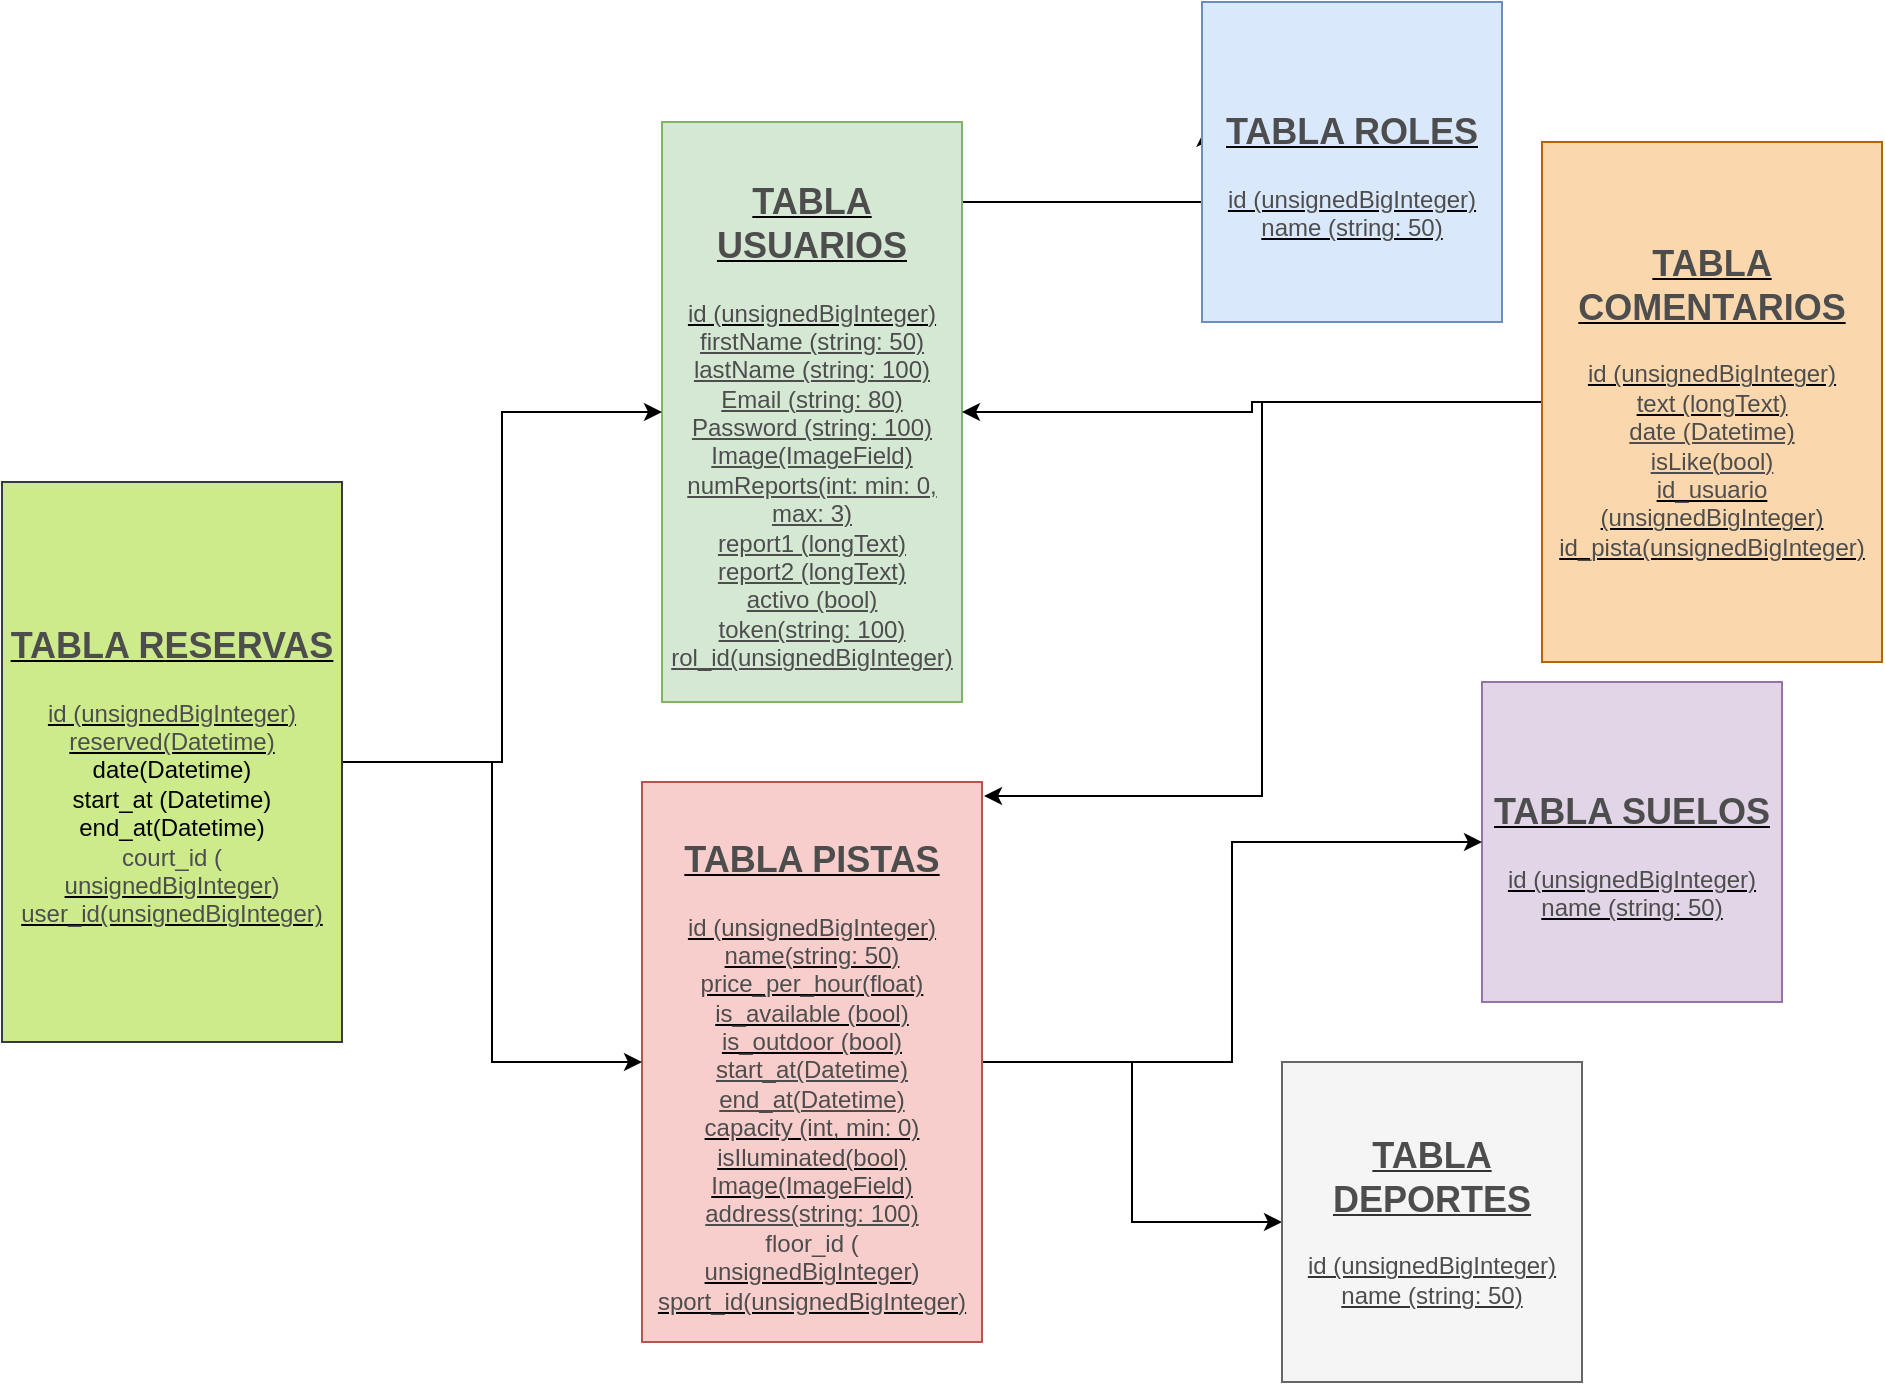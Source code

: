 <mxfile version="17.1.2" type="github">
  <diagram id="4LJdHv9ZE5ONTMAVWfWZ" name="Relaciones">
    <mxGraphModel dx="1730" dy="1622" grid="1" gridSize="10" guides="1" tooltips="1" connect="1" arrows="1" fold="1" page="1" pageScale="1" pageWidth="827" pageHeight="1169" math="0" shadow="0">
      <root>
        <mxCell id="0" />
        <mxCell id="1" parent="0" />
        <mxCell id="NLtDZFDJUNt6tNg1YdRj-9" style="edgeStyle=orthogonalEdgeStyle;rounded=0;orthogonalLoop=1;jettySize=auto;html=1;entryX=0.011;entryY=0.396;entryDx=0;entryDy=0;entryPerimeter=0;fontFamily=Helvetica;fontColor=#4D4D4D;" parent="1" source="NLtDZFDJUNt6tNg1YdRj-2" target="NLtDZFDJUNt6tNg1YdRj-4" edge="1">
          <mxGeometry relative="1" as="geometry">
            <Array as="points">
              <mxPoint x="180" y="80" />
              <mxPoint x="180" y="80" />
            </Array>
          </mxGeometry>
        </mxCell>
        <mxCell id="NLtDZFDJUNt6tNg1YdRj-2" value="&lt;h2&gt;&lt;u&gt;&lt;font color=&quot;#4d4d4d&quot;&gt;TABLA USUARIOS&lt;/font&gt;&lt;/u&gt;&lt;/h2&gt;&lt;div&gt;&lt;u&gt;&lt;font color=&quot;#4d4d4d&quot;&gt;id (unsignedBigInteger)&lt;/font&gt;&lt;/u&gt;&lt;/div&gt;&lt;div&gt;&lt;font color=&quot;#4d4d4d&quot;&gt;&lt;u&gt;firstName (string: 50)&lt;/u&gt;&lt;/font&gt;&lt;/div&gt;&lt;div&gt;&lt;u style=&quot;color: rgb(77 , 77 , 77)&quot;&gt;lastName (string: 100)&lt;/u&gt;&lt;font color=&quot;#4d4d4d&quot;&gt;&lt;u&gt;&lt;br&gt;&lt;/u&gt;&lt;/font&gt;&lt;/div&gt;&lt;div&gt;&lt;u style=&quot;color: rgb(77 , 77 , 77)&quot;&gt;Email (string: 80)&lt;/u&gt;&lt;u style=&quot;color: rgb(77 , 77 , 77)&quot;&gt;&lt;br&gt;&lt;/u&gt;&lt;/div&gt;&lt;div&gt;&lt;u style=&quot;color: rgb(77 , 77 , 77)&quot;&gt;Password (string: 100)&lt;/u&gt;&lt;/div&gt;&lt;div&gt;&lt;u style=&quot;color: rgb(77 , 77 , 77)&quot;&gt;Image(ImageField)&lt;/u&gt;&lt;u style=&quot;color: rgb(77 , 77 , 77)&quot;&gt;&lt;br&gt;&lt;/u&gt;&lt;/div&gt;&lt;div&gt;&lt;u style=&quot;color: rgb(77 , 77 , 77)&quot;&gt;numReports(int: min: 0, max: 3)&lt;/u&gt;&lt;u style=&quot;color: rgb(77 , 77 , 77)&quot;&gt;&lt;br&gt;&lt;/u&gt;&lt;/div&gt;&lt;div&gt;&lt;u style=&quot;color: rgb(77 , 77 , 77)&quot;&gt;report1 (longText)&lt;/u&gt;&lt;u style=&quot;color: rgb(77 , 77 , 77)&quot;&gt;&lt;br&gt;&lt;/u&gt;&lt;/div&gt;&lt;div&gt;&lt;u style=&quot;color: rgb(77 , 77 , 77)&quot;&gt;report2 (longText)&lt;/u&gt;&lt;u style=&quot;color: rgb(77 , 77 , 77)&quot;&gt;&lt;br&gt;&lt;/u&gt;&lt;/div&gt;&lt;div&gt;&lt;u style=&quot;color: rgb(77 , 77 , 77)&quot;&gt;activo (bool)&lt;/u&gt;&lt;/div&gt;&lt;div&gt;&lt;u style=&quot;color: rgb(77 , 77 , 77)&quot;&gt;token(string: 100)&lt;/u&gt;&lt;/div&gt;&lt;div&gt;&lt;u style=&quot;color: rgb(77 , 77 , 77)&quot;&gt;rol_id(unsignedBigInteger)&lt;/u&gt;&lt;/div&gt;" style="rounded=0;whiteSpace=wrap;html=1;fillColor=#d5e8d4;strokeColor=#82b366;strokeWidth=1;perimeterSpacing=0;line-height:30px;" parent="1" vertex="1">
          <mxGeometry x="40" y="40" width="150" height="290" as="geometry" />
        </mxCell>
        <mxCell id="NLtDZFDJUNt6tNg1YdRj-3" value="&lt;h2&gt;&lt;u&gt;&lt;font color=&quot;#4d4d4d&quot;&gt;TABLA SUELOS&lt;/font&gt;&lt;/u&gt;&lt;/h2&gt;&lt;div&gt;&lt;div&gt;&lt;u&gt;&lt;font color=&quot;#4d4d4d&quot;&gt;id (unsignedBigInteger)&lt;/font&gt;&lt;/u&gt;&lt;/div&gt;&lt;/div&gt;&lt;div&gt;&lt;u&gt;&lt;font color=&quot;#4d4d4d&quot;&gt;name (string: 50)&lt;/font&gt;&lt;/u&gt;&lt;u&gt;&lt;font color=&quot;#4d4d4d&quot;&gt;&lt;br&gt;&lt;/font&gt;&lt;/u&gt;&lt;/div&gt;" style="rounded=0;whiteSpace=wrap;html=1;fillColor=#e1d5e7;strokeColor=#9673a6;" parent="1" vertex="1">
          <mxGeometry x="450" y="320" width="150" height="160" as="geometry" />
        </mxCell>
        <mxCell id="NLtDZFDJUNt6tNg1YdRj-4" value="&lt;h2&gt;&lt;u&gt;&lt;font color=&quot;#4d4d4d&quot;&gt;TABLA ROLES&lt;/font&gt;&lt;/u&gt;&lt;/h2&gt;&lt;div&gt;&lt;div&gt;&lt;u&gt;&lt;font color=&quot;#4d4d4d&quot;&gt;id (unsignedBigInteger)&lt;/font&gt;&lt;/u&gt;&lt;/div&gt;&lt;/div&gt;&lt;div&gt;&lt;u&gt;&lt;font color=&quot;#4d4d4d&quot;&gt;name (string: 50)&lt;/font&gt;&lt;/u&gt;&lt;/div&gt;" style="rounded=0;whiteSpace=wrap;html=1;fillColor=#dae8fc;strokeColor=#6c8ebf;" parent="1" vertex="1">
          <mxGeometry x="310" y="-20" width="150" height="160" as="geometry" />
        </mxCell>
        <mxCell id="NLtDZFDJUNt6tNg1YdRj-7" style="edgeStyle=orthogonalEdgeStyle;rounded=0;orthogonalLoop=1;jettySize=auto;html=1;fontFamily=Helvetica;fontColor=#4D4D4D;" parent="1" source="NLtDZFDJUNt6tNg1YdRj-5" target="NLtDZFDJUNt6tNg1YdRj-3" edge="1">
          <mxGeometry relative="1" as="geometry" />
        </mxCell>
        <mxCell id="NLtDZFDJUNt6tNg1YdRj-8" style="edgeStyle=orthogonalEdgeStyle;rounded=0;orthogonalLoop=1;jettySize=auto;html=1;fontFamily=Helvetica;fontColor=#4D4D4D;" parent="1" source="NLtDZFDJUNt6tNg1YdRj-5" target="NLtDZFDJUNt6tNg1YdRj-6" edge="1">
          <mxGeometry relative="1" as="geometry" />
        </mxCell>
        <mxCell id="NLtDZFDJUNt6tNg1YdRj-5" value="&lt;h2&gt;&lt;u&gt;&lt;font color=&quot;#4d4d4d&quot;&gt;TABLA PISTAS&lt;/font&gt;&lt;/u&gt;&lt;/h2&gt;&lt;div&gt;&lt;div&gt;&lt;u&gt;&lt;font color=&quot;#4d4d4d&quot;&gt;id (unsignedBigInteger)&lt;/font&gt;&lt;/u&gt;&lt;/div&gt;&lt;/div&gt;&lt;div&gt;&lt;u&gt;&lt;font color=&quot;#4d4d4d&quot;&gt;name(string: 50)&lt;/font&gt;&lt;/u&gt;&lt;/div&gt;&lt;div&gt;&lt;u&gt;&lt;font color=&quot;#4d4d4d&quot;&gt;price_per_hour(float)&lt;/font&gt;&lt;/u&gt;&lt;/div&gt;&lt;div&gt;&lt;u&gt;&lt;font color=&quot;#4d4d4d&quot;&gt;is_available (bool)&lt;/font&gt;&lt;/u&gt;&lt;/div&gt;&lt;div&gt;&lt;u&gt;&lt;font color=&quot;#4d4d4d&quot;&gt;is_outdoor (bool)&lt;/font&gt;&lt;/u&gt;&lt;/div&gt;&lt;div&gt;&lt;font color=&quot;#4d4d4d&quot;&gt;&lt;u&gt;start_at(Datetime)&lt;/u&gt;&lt;/font&gt;&lt;/div&gt;&lt;div&gt;&lt;u style=&quot;color: rgb(77 , 77 , 77)&quot;&gt;end_at(Datetime)&lt;/u&gt;&lt;font color=&quot;#4d4d4d&quot;&gt;&lt;u&gt;&lt;br&gt;&lt;/u&gt;&lt;/font&gt;&lt;/div&gt;&lt;div&gt;&lt;u&gt;&lt;font color=&quot;#4d4d4d&quot;&gt;capacity (int, min: 0)&lt;/font&gt;&lt;/u&gt;&lt;/div&gt;&lt;div&gt;&lt;u&gt;&lt;font color=&quot;#4d4d4d&quot;&gt;isIluminated(bool)&lt;/font&gt;&lt;/u&gt;&lt;/div&gt;&lt;div&gt;&lt;u&gt;&lt;font color=&quot;#4d4d4d&quot;&gt;Image(ImageField)&lt;/font&gt;&lt;/u&gt;&lt;/div&gt;&lt;div&gt;&lt;font color=&quot;#4d4d4d&quot;&gt;&lt;u&gt;address(string: 100)&lt;/u&gt;&lt;/font&gt;&lt;/div&gt;&lt;div&gt;&lt;font color=&quot;#4d4d4d&quot;&gt;floor_id (&lt;/font&gt;&lt;/div&gt;&lt;u&gt;&lt;font color=&quot;#4d4d4d&quot;&gt;unsignedBigInteger&lt;/font&gt;&lt;/u&gt;&lt;span style=&quot;color: rgb(77 , 77 , 77)&quot;&gt;)&lt;br&gt;&lt;/span&gt;&lt;u&gt;&lt;font color=&quot;#4d4d4d&quot;&gt;sport_id(unsignedBigInteger)&lt;br&gt;&lt;/font&gt;&lt;/u&gt;" style="rounded=0;whiteSpace=wrap;html=1;fillColor=#f8cecc;strokeColor=#b85450;" parent="1" vertex="1">
          <mxGeometry x="30" y="370" width="170" height="280" as="geometry" />
        </mxCell>
        <mxCell id="NLtDZFDJUNt6tNg1YdRj-6" value="&lt;h2&gt;&lt;u&gt;&lt;font color=&quot;#4d4d4d&quot;&gt;TABLA DEPORTES&lt;/font&gt;&lt;/u&gt;&lt;/h2&gt;&lt;div&gt;&lt;div&gt;&lt;u&gt;&lt;font color=&quot;#4d4d4d&quot;&gt;id (unsignedBigInteger)&lt;/font&gt;&lt;/u&gt;&lt;/div&gt;&lt;/div&gt;&lt;div&gt;&lt;u&gt;&lt;font color=&quot;#4d4d4d&quot;&gt;name (string: 50)&lt;/font&gt;&lt;/u&gt;&lt;/div&gt;&lt;div&gt;&lt;u&gt;&lt;font color=&quot;#4d4d4d&quot;&gt;&lt;br&gt;&lt;/font&gt;&lt;/u&gt;&lt;/div&gt;" style="rounded=0;whiteSpace=wrap;html=1;fillColor=#f5f5f5;strokeColor=#666666;fontColor=#333333;" parent="1" vertex="1">
          <mxGeometry x="350" y="510" width="150" height="160" as="geometry" />
        </mxCell>
        <mxCell id="NLtDZFDJUNt6tNg1YdRj-13" style="edgeStyle=orthogonalEdgeStyle;rounded=0;orthogonalLoop=1;jettySize=auto;html=1;fontFamily=Helvetica;fontColor=#4D4D4D;" parent="1" source="NLtDZFDJUNt6tNg1YdRj-12" target="NLtDZFDJUNt6tNg1YdRj-2" edge="1">
          <mxGeometry relative="1" as="geometry" />
        </mxCell>
        <mxCell id="NLtDZFDJUNt6tNg1YdRj-14" style="edgeStyle=orthogonalEdgeStyle;rounded=0;orthogonalLoop=1;jettySize=auto;html=1;entryX=1.006;entryY=0.025;entryDx=0;entryDy=0;entryPerimeter=0;fontFamily=Helvetica;fontColor=#4D4D4D;" parent="1" source="NLtDZFDJUNt6tNg1YdRj-12" target="NLtDZFDJUNt6tNg1YdRj-5" edge="1">
          <mxGeometry relative="1" as="geometry" />
        </mxCell>
        <mxCell id="NLtDZFDJUNt6tNg1YdRj-12" value="&lt;h2&gt;&lt;u&gt;&lt;font color=&quot;#4d4d4d&quot;&gt;TABLA COMENTARIOS&lt;/font&gt;&lt;/u&gt;&lt;/h2&gt;&lt;div&gt;&lt;u&gt;&lt;font color=&quot;#4d4d4d&quot;&gt;id (unsignedBigInteger)&lt;/font&gt;&lt;/u&gt;&lt;/div&gt;&lt;div&gt;&lt;u&gt;&lt;font color=&quot;#4d4d4d&quot;&gt;text (longText)&lt;/font&gt;&lt;/u&gt;&lt;/div&gt;&lt;div&gt;&lt;font color=&quot;#4d4d4d&quot;&gt;&lt;u&gt;date (Datetime)&lt;/u&gt;&lt;/font&gt;&lt;/div&gt;&lt;div&gt;&lt;font color=&quot;#4d4d4d&quot;&gt;&lt;u&gt;isLike(bool)&lt;/u&gt;&lt;/font&gt;&lt;/div&gt;&lt;div&gt;&lt;u&gt;&lt;font color=&quot;#4d4d4d&quot;&gt;id_usuario (unsignedBigInteger)&lt;/font&gt;&lt;/u&gt;&lt;u&gt;&lt;font color=&quot;#4d4d4d&quot;&gt;&lt;br&gt;&lt;/font&gt;&lt;/u&gt;&lt;/div&gt;&lt;div&gt;&lt;u&gt;&lt;font color=&quot;#4d4d4d&quot;&gt;id_pista(unsignedBigInteger)&lt;/font&gt;&lt;/u&gt;&lt;u&gt;&lt;font color=&quot;#4d4d4d&quot;&gt;&lt;br&gt;&lt;/font&gt;&lt;/u&gt;&lt;/div&gt;&lt;div&gt;&lt;br&gt;&lt;/div&gt;" style="rounded=0;whiteSpace=wrap;html=1;fillColor=#fad7ac;strokeColor=#b46504;strokeWidth=1;perimeterSpacing=0;line-height:30px;" parent="1" vertex="1">
          <mxGeometry x="480" y="50" width="170" height="260" as="geometry" />
        </mxCell>
        <mxCell id="NLtDZFDJUNt6tNg1YdRj-17" style="edgeStyle=orthogonalEdgeStyle;rounded=0;orthogonalLoop=1;jettySize=auto;html=1;entryX=0;entryY=0.5;entryDx=0;entryDy=0;fontFamily=Helvetica;fontColor=#4D4D4D;" parent="1" source="NLtDZFDJUNt6tNg1YdRj-15" target="NLtDZFDJUNt6tNg1YdRj-2" edge="1">
          <mxGeometry relative="1" as="geometry" />
        </mxCell>
        <mxCell id="NLtDZFDJUNt6tNg1YdRj-18" style="edgeStyle=orthogonalEdgeStyle;rounded=0;orthogonalLoop=1;jettySize=auto;html=1;fontFamily=Helvetica;fontColor=#4D4D4D;" parent="1" source="NLtDZFDJUNt6tNg1YdRj-15" target="NLtDZFDJUNt6tNg1YdRj-5" edge="1">
          <mxGeometry relative="1" as="geometry" />
        </mxCell>
        <mxCell id="NLtDZFDJUNt6tNg1YdRj-15" value="&lt;h2&gt;&lt;u&gt;&lt;font color=&quot;#4d4d4d&quot;&gt;TABLA RESERVAS&lt;/font&gt;&lt;/u&gt;&lt;/h2&gt;&lt;div&gt;&lt;div&gt;&lt;u&gt;&lt;font color=&quot;#4d4d4d&quot;&gt;id (unsignedBigInteger)&lt;/font&gt;&lt;/u&gt;&lt;/div&gt;&lt;/div&gt;&lt;div&gt;&lt;u&gt;&lt;font color=&quot;#4d4d4d&quot;&gt;reserved(Datetime)&lt;/font&gt;&lt;/u&gt;&lt;/div&gt;&lt;div&gt;date(Datetime)&lt;/div&gt;&lt;div&gt;start_at (Datetime)&lt;/div&gt;&lt;div&gt;end_at(Datetime)&lt;/div&gt;&lt;div&gt;&lt;font color=&quot;#4d4d4d&quot;&gt;court_id (&lt;/font&gt;&lt;/div&gt;&lt;u&gt;&lt;font color=&quot;#4d4d4d&quot;&gt;unsignedBigInteger&lt;/font&gt;&lt;/u&gt;&lt;span style=&quot;color: rgb(77 , 77 , 77)&quot;&gt;)&lt;br&gt;&lt;/span&gt;&lt;u&gt;&lt;font color=&quot;#4d4d4d&quot;&gt;user_id(unsignedBigInteger)&lt;br&gt;&lt;/font&gt;&lt;/u&gt;" style="rounded=0;whiteSpace=wrap;html=1;fillColor=#cdeb8b;strokeColor=#36393d;" parent="1" vertex="1">
          <mxGeometry x="-290" y="220" width="170" height="280" as="geometry" />
        </mxCell>
      </root>
    </mxGraphModel>
  </diagram>
</mxfile>
